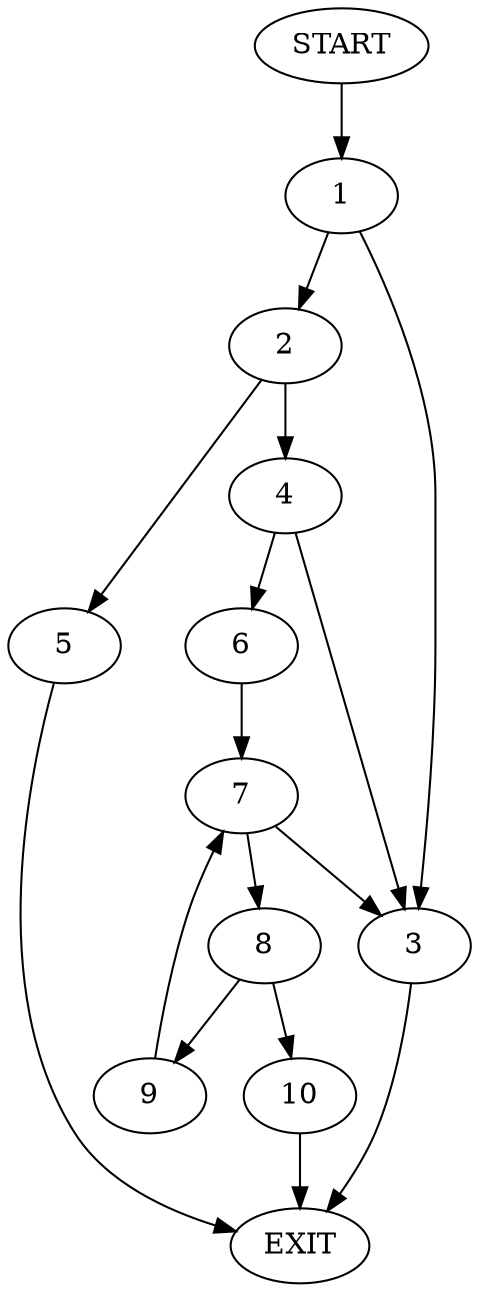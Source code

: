 digraph {
0 [label="START"]
11 [label="EXIT"]
0 -> 1
1 -> 2
1 -> 3
2 -> 4
2 -> 5
3 -> 11
5 -> 11
4 -> 6
4 -> 3
6 -> 7
7 -> 8
7 -> 3
8 -> 9
8 -> 10
9 -> 7
10 -> 11
}

